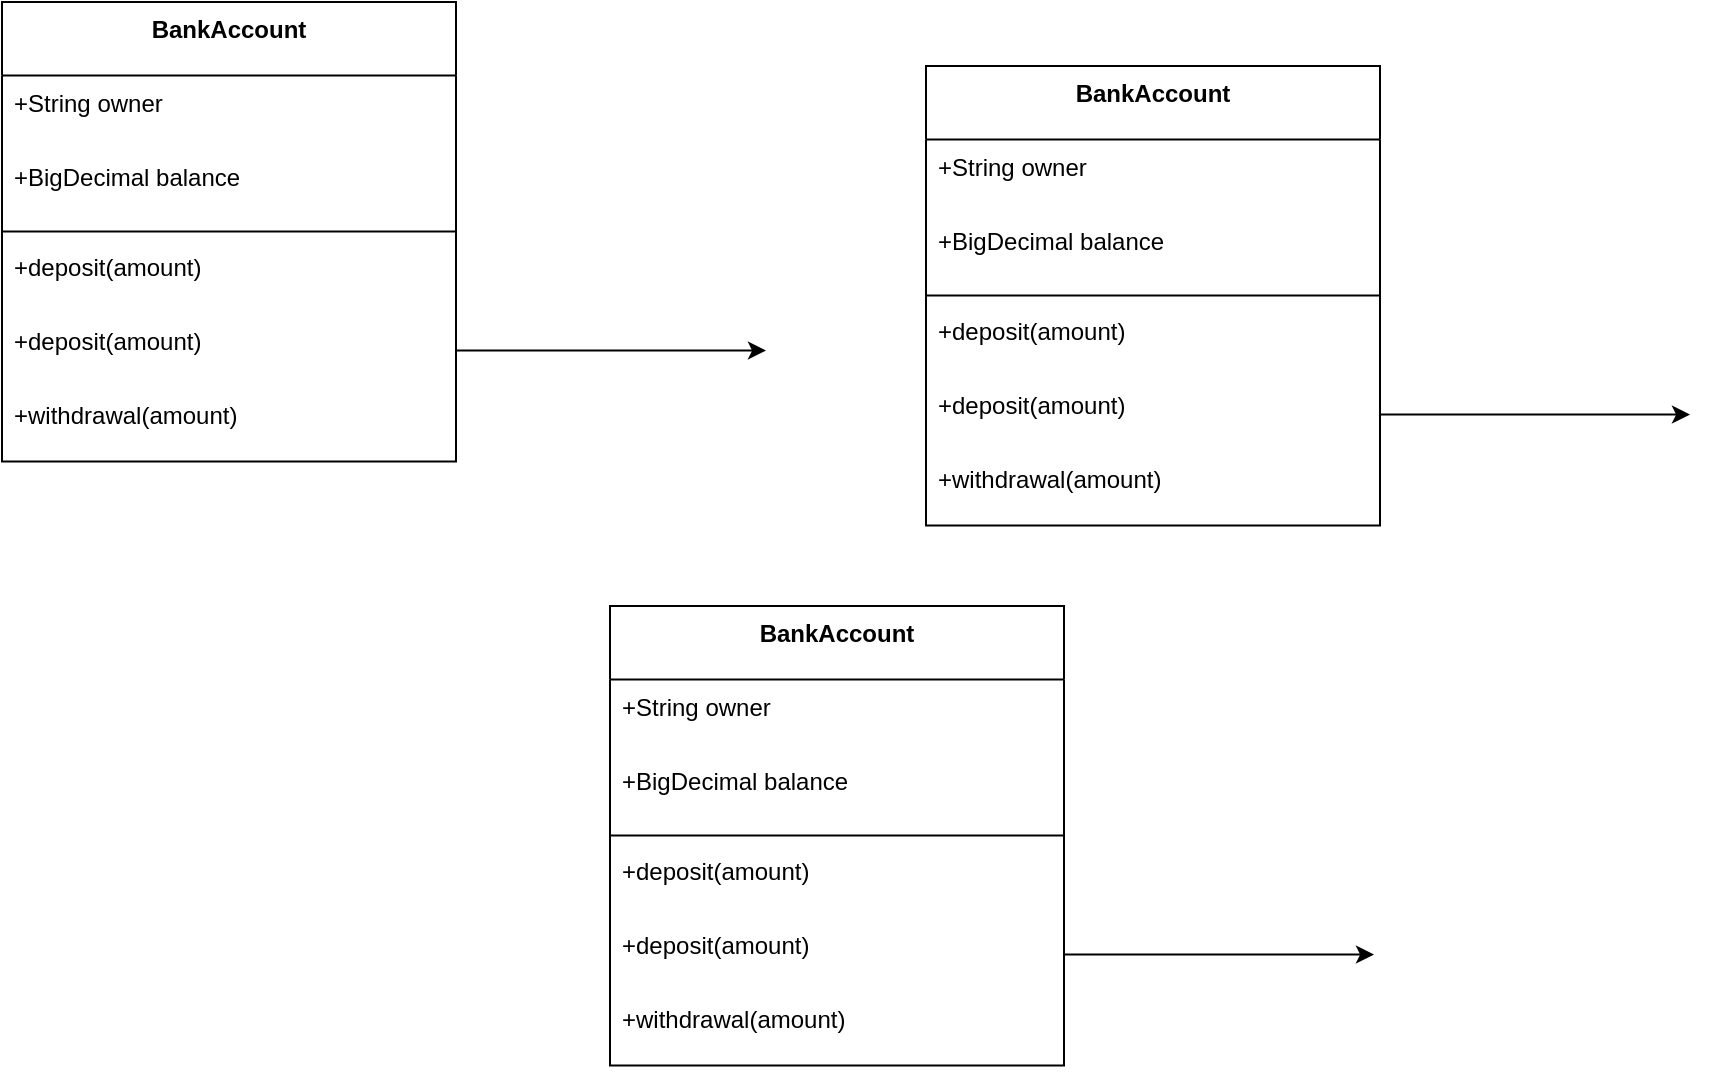 <mxfile version="28.2.3">
  <diagram id="MBN5Ax_XAcTObYs0oMUM" name="Page-1">
    <mxGraphModel dx="1375" dy="899" grid="1" gridSize="10" guides="1" tooltips="1" connect="1" arrows="1" fold="1" page="1" pageScale="1" pageWidth="850" pageHeight="1100" math="0" shadow="0">
      <root>
        <mxCell id="0" />
        <mxCell id="1" parent="0" />
        <mxCell id="2" value="BankAccount" style="swimlane;fontStyle=1;align=center;verticalAlign=top;childLayout=stackLayout;horizontal=1;startSize=36.8;horizontalStack=0;resizeParent=1;resizeParentMax=0;resizeLast=0;collapsible=0;marginBottom=0;" parent="1" vertex="1">
          <mxGeometry x="8" y="8" width="227" height="229.8" as="geometry" />
        </mxCell>
        <mxCell id="3" value="+String owner" style="text;strokeColor=none;fillColor=none;align=left;verticalAlign=top;spacingLeft=4;spacingRight=4;overflow=hidden;rotatable=0;points=[[0,0.5],[1,0.5]];portConstraint=eastwest;" parent="2" vertex="1">
          <mxGeometry y="36.8" width="227" height="37" as="geometry" />
        </mxCell>
        <mxCell id="4" value="+BigDecimal balance" style="text;strokeColor=none;fillColor=none;align=left;verticalAlign=top;spacingLeft=4;spacingRight=4;overflow=hidden;rotatable=0;points=[[0,0.5],[1,0.5]];portConstraint=eastwest;" parent="2" vertex="1">
          <mxGeometry y="73.8" width="227" height="37" as="geometry" />
        </mxCell>
        <mxCell id="5" style="line;strokeWidth=1;fillColor=none;align=left;verticalAlign=middle;spacingTop=-1;spacingLeft=3;spacingRight=3;rotatable=0;labelPosition=right;points=[];portConstraint=eastwest;strokeColor=inherit;" parent="2" vertex="1">
          <mxGeometry y="110.8" width="227" height="8" as="geometry" />
        </mxCell>
        <mxCell id="6" value="+deposit(amount)" style="text;strokeColor=none;fillColor=none;align=left;verticalAlign=top;spacingLeft=4;spacingRight=4;overflow=hidden;rotatable=0;points=[[0,0.5],[1,0.5]];portConstraint=eastwest;" parent="2" vertex="1">
          <mxGeometry y="118.8" width="227" height="37" as="geometry" />
        </mxCell>
        <mxCell id="JArvDASlxlVk8BBX_5Ql-8" style="edgeStyle=orthogonalEdgeStyle;rounded=0;orthogonalLoop=1;jettySize=auto;html=1;" edge="1" parent="2" source="JArvDASlxlVk8BBX_5Ql-7">
          <mxGeometry relative="1" as="geometry">
            <mxPoint x="382" y="174.3" as="targetPoint" />
          </mxGeometry>
        </mxCell>
        <mxCell id="JArvDASlxlVk8BBX_5Ql-7" value="+deposit(amount)" style="text;strokeColor=none;fillColor=none;align=left;verticalAlign=top;spacingLeft=4;spacingRight=4;overflow=hidden;rotatable=0;points=[[0,0.5],[1,0.5]];portConstraint=eastwest;" vertex="1" parent="2">
          <mxGeometry y="155.8" width="227" height="37" as="geometry" />
        </mxCell>
        <mxCell id="7" value="+withdrawal(amount)" style="text;strokeColor=none;fillColor=none;align=left;verticalAlign=top;spacingLeft=4;spacingRight=4;overflow=hidden;rotatable=0;points=[[0,0.5],[1,0.5]];portConstraint=eastwest;" parent="2" vertex="1">
          <mxGeometry y="192.8" width="227" height="37" as="geometry" />
        </mxCell>
        <mxCell id="JArvDASlxlVk8BBX_5Ql-9" value="BankAccount" style="swimlane;fontStyle=1;align=center;verticalAlign=top;childLayout=stackLayout;horizontal=1;startSize=36.8;horizontalStack=0;resizeParent=1;resizeParentMax=0;resizeLast=0;collapsible=0;marginBottom=0;" vertex="1" parent="1">
          <mxGeometry x="312" y="310" width="227" height="229.8" as="geometry" />
        </mxCell>
        <mxCell id="JArvDASlxlVk8BBX_5Ql-10" value="+String owner" style="text;strokeColor=none;fillColor=none;align=left;verticalAlign=top;spacingLeft=4;spacingRight=4;overflow=hidden;rotatable=0;points=[[0,0.5],[1,0.5]];portConstraint=eastwest;" vertex="1" parent="JArvDASlxlVk8BBX_5Ql-9">
          <mxGeometry y="36.8" width="227" height="37" as="geometry" />
        </mxCell>
        <mxCell id="JArvDASlxlVk8BBX_5Ql-11" value="+BigDecimal balance" style="text;strokeColor=none;fillColor=none;align=left;verticalAlign=top;spacingLeft=4;spacingRight=4;overflow=hidden;rotatable=0;points=[[0,0.5],[1,0.5]];portConstraint=eastwest;" vertex="1" parent="JArvDASlxlVk8BBX_5Ql-9">
          <mxGeometry y="73.8" width="227" height="37" as="geometry" />
        </mxCell>
        <mxCell id="JArvDASlxlVk8BBX_5Ql-12" style="line;strokeWidth=1;fillColor=none;align=left;verticalAlign=middle;spacingTop=-1;spacingLeft=3;spacingRight=3;rotatable=0;labelPosition=right;points=[];portConstraint=eastwest;strokeColor=inherit;" vertex="1" parent="JArvDASlxlVk8BBX_5Ql-9">
          <mxGeometry y="110.8" width="227" height="8" as="geometry" />
        </mxCell>
        <mxCell id="JArvDASlxlVk8BBX_5Ql-13" value="+deposit(amount)" style="text;strokeColor=none;fillColor=none;align=left;verticalAlign=top;spacingLeft=4;spacingRight=4;overflow=hidden;rotatable=0;points=[[0,0.5],[1,0.5]];portConstraint=eastwest;" vertex="1" parent="JArvDASlxlVk8BBX_5Ql-9">
          <mxGeometry y="118.8" width="227" height="37" as="geometry" />
        </mxCell>
        <mxCell id="JArvDASlxlVk8BBX_5Ql-14" style="edgeStyle=orthogonalEdgeStyle;rounded=0;orthogonalLoop=1;jettySize=auto;html=1;" edge="1" parent="JArvDASlxlVk8BBX_5Ql-9" source="JArvDASlxlVk8BBX_5Ql-15">
          <mxGeometry relative="1" as="geometry">
            <mxPoint x="382" y="174.3" as="targetPoint" />
          </mxGeometry>
        </mxCell>
        <mxCell id="JArvDASlxlVk8BBX_5Ql-15" value="+deposit(amount)" style="text;strokeColor=none;fillColor=none;align=left;verticalAlign=top;spacingLeft=4;spacingRight=4;overflow=hidden;rotatable=0;points=[[0,0.5],[1,0.5]];portConstraint=eastwest;" vertex="1" parent="JArvDASlxlVk8BBX_5Ql-9">
          <mxGeometry y="155.8" width="227" height="37" as="geometry" />
        </mxCell>
        <mxCell id="JArvDASlxlVk8BBX_5Ql-16" value="+withdrawal(amount)" style="text;strokeColor=none;fillColor=none;align=left;verticalAlign=top;spacingLeft=4;spacingRight=4;overflow=hidden;rotatable=0;points=[[0,0.5],[1,0.5]];portConstraint=eastwest;" vertex="1" parent="JArvDASlxlVk8BBX_5Ql-9">
          <mxGeometry y="192.8" width="227" height="37" as="geometry" />
        </mxCell>
        <mxCell id="JArvDASlxlVk8BBX_5Ql-17" value="BankAccount" style="swimlane;fontStyle=1;align=center;verticalAlign=top;childLayout=stackLayout;horizontal=1;startSize=36.8;horizontalStack=0;resizeParent=1;resizeParentMax=0;resizeLast=0;collapsible=0;marginBottom=0;" vertex="1" parent="1">
          <mxGeometry x="470" y="40" width="227" height="229.8" as="geometry" />
        </mxCell>
        <mxCell id="JArvDASlxlVk8BBX_5Ql-18" value="+String owner" style="text;strokeColor=none;fillColor=none;align=left;verticalAlign=top;spacingLeft=4;spacingRight=4;overflow=hidden;rotatable=0;points=[[0,0.5],[1,0.5]];portConstraint=eastwest;" vertex="1" parent="JArvDASlxlVk8BBX_5Ql-17">
          <mxGeometry y="36.8" width="227" height="37" as="geometry" />
        </mxCell>
        <mxCell id="JArvDASlxlVk8BBX_5Ql-19" value="+BigDecimal balance" style="text;strokeColor=none;fillColor=none;align=left;verticalAlign=top;spacingLeft=4;spacingRight=4;overflow=hidden;rotatable=0;points=[[0,0.5],[1,0.5]];portConstraint=eastwest;" vertex="1" parent="JArvDASlxlVk8BBX_5Ql-17">
          <mxGeometry y="73.8" width="227" height="37" as="geometry" />
        </mxCell>
        <mxCell id="JArvDASlxlVk8BBX_5Ql-20" style="line;strokeWidth=1;fillColor=none;align=left;verticalAlign=middle;spacingTop=-1;spacingLeft=3;spacingRight=3;rotatable=0;labelPosition=right;points=[];portConstraint=eastwest;strokeColor=inherit;" vertex="1" parent="JArvDASlxlVk8BBX_5Ql-17">
          <mxGeometry y="110.8" width="227" height="8" as="geometry" />
        </mxCell>
        <mxCell id="JArvDASlxlVk8BBX_5Ql-21" value="+deposit(amount)" style="text;strokeColor=none;fillColor=none;align=left;verticalAlign=top;spacingLeft=4;spacingRight=4;overflow=hidden;rotatable=0;points=[[0,0.5],[1,0.5]];portConstraint=eastwest;" vertex="1" parent="JArvDASlxlVk8BBX_5Ql-17">
          <mxGeometry y="118.8" width="227" height="37" as="geometry" />
        </mxCell>
        <mxCell id="JArvDASlxlVk8BBX_5Ql-22" style="edgeStyle=orthogonalEdgeStyle;rounded=0;orthogonalLoop=1;jettySize=auto;html=1;" edge="1" parent="JArvDASlxlVk8BBX_5Ql-17" source="JArvDASlxlVk8BBX_5Ql-23">
          <mxGeometry relative="1" as="geometry">
            <mxPoint x="382" y="174.3" as="targetPoint" />
          </mxGeometry>
        </mxCell>
        <mxCell id="JArvDASlxlVk8BBX_5Ql-23" value="+deposit(amount)" style="text;strokeColor=none;fillColor=none;align=left;verticalAlign=top;spacingLeft=4;spacingRight=4;overflow=hidden;rotatable=0;points=[[0,0.5],[1,0.5]];portConstraint=eastwest;" vertex="1" parent="JArvDASlxlVk8BBX_5Ql-17">
          <mxGeometry y="155.8" width="227" height="37" as="geometry" />
        </mxCell>
        <mxCell id="JArvDASlxlVk8BBX_5Ql-24" value="+withdrawal(amount)" style="text;strokeColor=none;fillColor=none;align=left;verticalAlign=top;spacingLeft=4;spacingRight=4;overflow=hidden;rotatable=0;points=[[0,0.5],[1,0.5]];portConstraint=eastwest;" vertex="1" parent="JArvDASlxlVk8BBX_5Ql-17">
          <mxGeometry y="192.8" width="227" height="37" as="geometry" />
        </mxCell>
      </root>
    </mxGraphModel>
  </diagram>
</mxfile>
